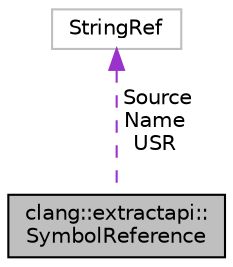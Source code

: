 digraph "clang::extractapi::SymbolReference"
{
 // LATEX_PDF_SIZE
  bgcolor="transparent";
  edge [fontname="Helvetica",fontsize="10",labelfontname="Helvetica",labelfontsize="10"];
  node [fontname="Helvetica",fontsize="10",shape=record];
  Node1 [label="clang::extractapi::\lSymbolReference",height=0.2,width=0.4,color="black", fillcolor="grey75", style="filled", fontcolor="black",tooltip="This represents a reference to another symbol that might come from external sources."];
  Node2 -> Node1 [dir="back",color="darkorchid3",fontsize="10",style="dashed",label=" Source\nName\nUSR" ,fontname="Helvetica"];
  Node2 [label="StringRef",height=0.2,width=0.4,color="grey75",tooltip=" "];
}
